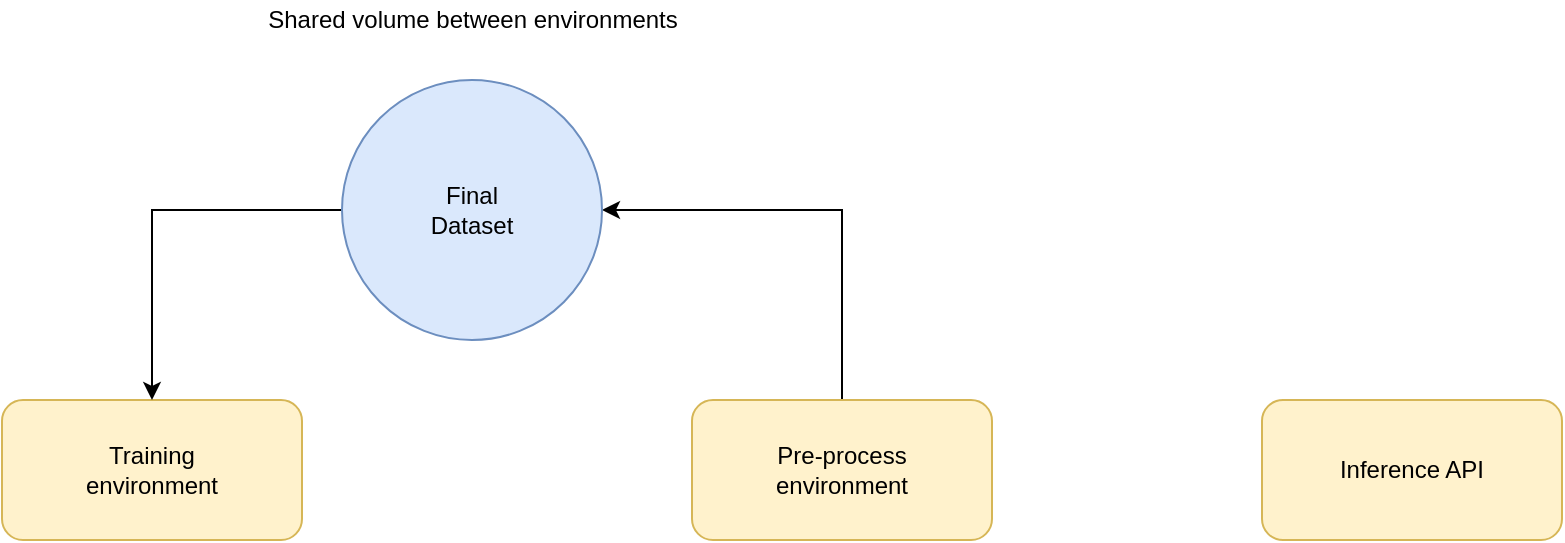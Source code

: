 <mxfile version="14.5.1" type="device"><diagram id="iWQ2eVfBv5qOy1Wu8XeR" name="Page-1"><mxGraphModel dx="1375" dy="1164" grid="1" gridSize="10" guides="1" tooltips="1" connect="1" arrows="1" fold="1" page="1" pageScale="1" pageWidth="1100" pageHeight="850" math="0" shadow="0"><root><mxCell id="0"/><mxCell id="1" parent="0"/><mxCell id="qIi04t9LbrTOGA1YCTyb-23" value="&lt;div&gt;Training&lt;/div&gt;&lt;div&gt;environment&lt;br&gt;&lt;/div&gt;" style="rounded=1;whiteSpace=wrap;html=1;fillColor=#fff2cc;strokeColor=#d6b656;" vertex="1" parent="1"><mxGeometry x="110" y="320" width="150" height="70" as="geometry"/></mxCell><mxCell id="qIi04t9LbrTOGA1YCTyb-27" style="edgeStyle=orthogonalEdgeStyle;rounded=0;orthogonalLoop=1;jettySize=auto;html=1;exitX=0.5;exitY=0;exitDx=0;exitDy=0;entryX=1;entryY=0.5;entryDx=0;entryDy=0;" edge="1" parent="1" source="qIi04t9LbrTOGA1YCTyb-24" target="qIi04t9LbrTOGA1YCTyb-26"><mxGeometry relative="1" as="geometry"/></mxCell><mxCell id="qIi04t9LbrTOGA1YCTyb-24" value="&lt;div&gt;Pre-process &lt;br&gt;&lt;/div&gt;&lt;div&gt;environment&lt;/div&gt;" style="rounded=1;whiteSpace=wrap;html=1;fillColor=#fff2cc;strokeColor=#d6b656;" vertex="1" parent="1"><mxGeometry x="455" y="320" width="150" height="70" as="geometry"/></mxCell><mxCell id="qIi04t9LbrTOGA1YCTyb-25" value="Inference API" style="rounded=1;whiteSpace=wrap;html=1;fillColor=#fff2cc;strokeColor=#d6b656;" vertex="1" parent="1"><mxGeometry x="740" y="320" width="150" height="70" as="geometry"/></mxCell><mxCell id="qIi04t9LbrTOGA1YCTyb-28" style="edgeStyle=orthogonalEdgeStyle;rounded=0;orthogonalLoop=1;jettySize=auto;html=1;exitX=0;exitY=0.5;exitDx=0;exitDy=0;entryX=0.5;entryY=0;entryDx=0;entryDy=0;" edge="1" parent="1" source="qIi04t9LbrTOGA1YCTyb-26" target="qIi04t9LbrTOGA1YCTyb-23"><mxGeometry relative="1" as="geometry"/></mxCell><mxCell id="qIi04t9LbrTOGA1YCTyb-26" value="&lt;div&gt;Final&lt;/div&gt;&lt;div&gt;Dataset&lt;br&gt;&lt;/div&gt;" style="ellipse;whiteSpace=wrap;html=1;aspect=fixed;fillColor=#dae8fc;strokeColor=#6c8ebf;" vertex="1" parent="1"><mxGeometry x="280" y="160" width="130" height="130" as="geometry"/></mxCell><mxCell id="qIi04t9LbrTOGA1YCTyb-29" value="Shared volume between environments" style="text;html=1;align=center;verticalAlign=middle;resizable=0;points=[];autosize=1;" vertex="1" parent="1"><mxGeometry x="235" y="120" width="220" height="20" as="geometry"/></mxCell></root></mxGraphModel></diagram></mxfile>